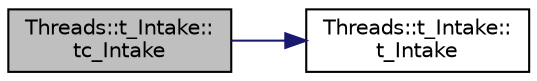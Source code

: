 digraph "Threads::t_Intake::tc_Intake"
{
 // LATEX_PDF_SIZE
  edge [fontname="Helvetica",fontsize="10",labelfontname="Helvetica",labelfontsize="10"];
  node [fontname="Helvetica",fontsize="10",shape=record];
  rankdir="LR";
  Node1 [label="Threads::t_Intake::\ltc_Intake",height=0.2,width=0.4,color="black", fillcolor="grey75", style="filled", fontcolor="black",tooltip=" "];
  Node1 -> Node2 [color="midnightblue",fontsize="10",style="solid",fontname="Helvetica"];
  Node2 [label="Threads::t_Intake::\lt_Intake",height=0.2,width=0.4,color="black", fillcolor="white", style="filled",URL="$class_threads_1_1t___intake.html#aa622842fd9eda20d78cea2d9b85209a6",tooltip=" "];
}
